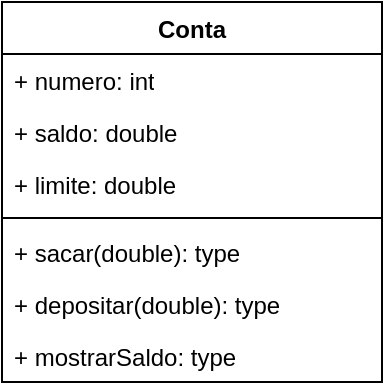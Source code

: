 <mxfile version="21.0.8" type="device"><diagram name="Página-1" id="CbILpXuk_UL7DwZPfEkX"><mxGraphModel dx="1434" dy="796" grid="1" gridSize="10" guides="1" tooltips="1" connect="1" arrows="1" fold="1" page="1" pageScale="1" pageWidth="827" pageHeight="1169" math="0" shadow="0"><root><mxCell id="0"/><mxCell id="1" parent="0"/><mxCell id="ljrHhFN-44czaQSEQupM-1" value="Conta" style="swimlane;fontStyle=1;align=center;verticalAlign=top;childLayout=stackLayout;horizontal=1;startSize=26;horizontalStack=0;resizeParent=1;resizeParentMax=0;resizeLast=0;collapsible=1;marginBottom=0;whiteSpace=wrap;html=1;" vertex="1" parent="1"><mxGeometry x="319" y="40" width="190" height="190" as="geometry"/></mxCell><mxCell id="ljrHhFN-44czaQSEQupM-2" value="+ numero: int" style="text;strokeColor=none;fillColor=none;align=left;verticalAlign=top;spacingLeft=4;spacingRight=4;overflow=hidden;rotatable=0;points=[[0,0.5],[1,0.5]];portConstraint=eastwest;whiteSpace=wrap;html=1;" vertex="1" parent="ljrHhFN-44czaQSEQupM-1"><mxGeometry y="26" width="190" height="26" as="geometry"/></mxCell><mxCell id="ljrHhFN-44czaQSEQupM-10" value="+ saldo: double&lt;br&gt;" style="text;strokeColor=none;fillColor=none;align=left;verticalAlign=top;spacingLeft=4;spacingRight=4;overflow=hidden;rotatable=0;points=[[0,0.5],[1,0.5]];portConstraint=eastwest;whiteSpace=wrap;html=1;" vertex="1" parent="ljrHhFN-44czaQSEQupM-1"><mxGeometry y="52" width="190" height="26" as="geometry"/></mxCell><mxCell id="ljrHhFN-44czaQSEQupM-11" value="+ limite: double" style="text;strokeColor=none;fillColor=none;align=left;verticalAlign=top;spacingLeft=4;spacingRight=4;overflow=hidden;rotatable=0;points=[[0,0.5],[1,0.5]];portConstraint=eastwest;whiteSpace=wrap;html=1;" vertex="1" parent="ljrHhFN-44czaQSEQupM-1"><mxGeometry y="78" width="190" height="26" as="geometry"/></mxCell><mxCell id="ljrHhFN-44czaQSEQupM-3" value="" style="line;strokeWidth=1;fillColor=none;align=left;verticalAlign=middle;spacingTop=-1;spacingLeft=3;spacingRight=3;rotatable=0;labelPosition=right;points=[];portConstraint=eastwest;strokeColor=inherit;" vertex="1" parent="ljrHhFN-44czaQSEQupM-1"><mxGeometry y="104" width="190" height="8" as="geometry"/></mxCell><mxCell id="ljrHhFN-44czaQSEQupM-12" value="+ sacar(double): type" style="text;strokeColor=none;fillColor=none;align=left;verticalAlign=top;spacingLeft=4;spacingRight=4;overflow=hidden;rotatable=0;points=[[0,0.5],[1,0.5]];portConstraint=eastwest;whiteSpace=wrap;html=1;" vertex="1" parent="ljrHhFN-44czaQSEQupM-1"><mxGeometry y="112" width="190" height="26" as="geometry"/></mxCell><mxCell id="ljrHhFN-44czaQSEQupM-14" value="+ depositar(double): type" style="text;strokeColor=none;fillColor=none;align=left;verticalAlign=top;spacingLeft=4;spacingRight=4;overflow=hidden;rotatable=0;points=[[0,0.5],[1,0.5]];portConstraint=eastwest;whiteSpace=wrap;html=1;" vertex="1" parent="ljrHhFN-44czaQSEQupM-1"><mxGeometry y="138" width="190" height="26" as="geometry"/></mxCell><mxCell id="ljrHhFN-44czaQSEQupM-4" value="+ mostrarSaldo: type" style="text;strokeColor=none;fillColor=none;align=left;verticalAlign=top;spacingLeft=4;spacingRight=4;overflow=hidden;rotatable=0;points=[[0,0.5],[1,0.5]];portConstraint=eastwest;whiteSpace=wrap;html=1;" vertex="1" parent="ljrHhFN-44czaQSEQupM-1"><mxGeometry y="164" width="190" height="26" as="geometry"/></mxCell></root></mxGraphModel></diagram></mxfile>